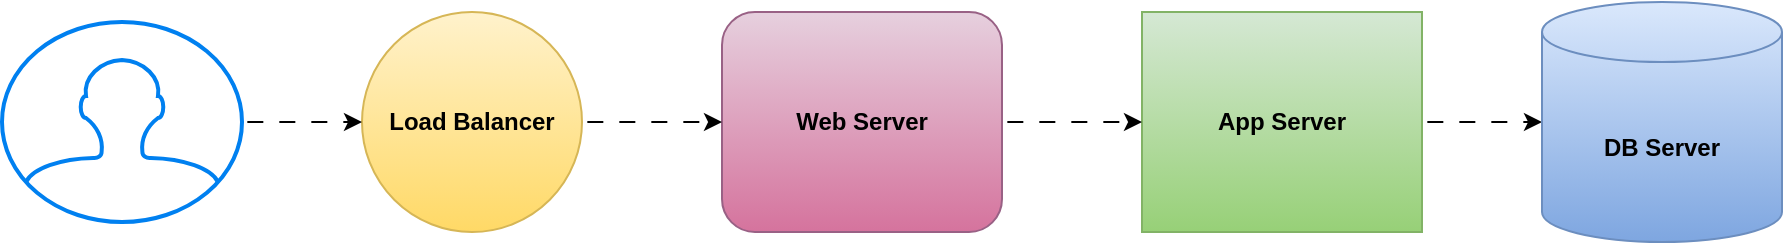<mxfile version="24.7.7">
  <diagram name="Page-1" id="ZqhbWgg_xnVhyIIO_EeD">
    <mxGraphModel dx="1900" dy="583" grid="1" gridSize="10" guides="1" tooltips="1" connect="1" arrows="1" fold="1" page="1" pageScale="1" pageWidth="850" pageHeight="1100" math="0" shadow="0">
      <root>
        <mxCell id="0" />
        <mxCell id="1" parent="0" />
        <mxCell id="i2wMylJpqs6lw6jCaqXf-11" value="&lt;b&gt;App Server&lt;/b&gt;" style="rounded=0;whiteSpace=wrap;html=1;fillColor=#d5e8d4;gradientColor=#97d077;strokeColor=#82b366;" vertex="1" parent="1">
          <mxGeometry x="370" y="120" width="140" height="110" as="geometry" />
        </mxCell>
        <mxCell id="i2wMylJpqs6lw6jCaqXf-12" style="edgeStyle=orthogonalEdgeStyle;rounded=0;orthogonalLoop=1;jettySize=auto;html=1;entryX=0;entryY=0.5;entryDx=0;entryDy=0;entryPerimeter=0;flowAnimation=1;" edge="1" parent="1" source="i2wMylJpqs6lw6jCaqXf-11">
          <mxGeometry relative="1" as="geometry">
            <mxPoint x="570" y="175" as="targetPoint" />
          </mxGeometry>
        </mxCell>
        <mxCell id="i2wMylJpqs6lw6jCaqXf-13" style="edgeStyle=orthogonalEdgeStyle;rounded=0;orthogonalLoop=1;jettySize=auto;html=1;entryX=0;entryY=0.5;entryDx=0;entryDy=0;flowAnimation=1;" edge="1" parent="1" source="i2wMylJpqs6lw6jCaqXf-14" target="i2wMylJpqs6lw6jCaqXf-11">
          <mxGeometry relative="1" as="geometry" />
        </mxCell>
        <mxCell id="i2wMylJpqs6lw6jCaqXf-14" value="&lt;b&gt;Web Server&lt;/b&gt;" style="rounded=1;whiteSpace=wrap;html=1;fillColor=#e6d0de;gradientColor=#d5739d;strokeColor=#996185;" vertex="1" parent="1">
          <mxGeometry x="160" y="120" width="140" height="110" as="geometry" />
        </mxCell>
        <mxCell id="i2wMylJpqs6lw6jCaqXf-15" style="edgeStyle=orthogonalEdgeStyle;rounded=0;orthogonalLoop=1;jettySize=auto;html=1;entryX=0;entryY=0.5;entryDx=0;entryDy=0;flowAnimation=1;" edge="1" parent="1" source="i2wMylJpqs6lw6jCaqXf-16" target="i2wMylJpqs6lw6jCaqXf-14">
          <mxGeometry relative="1" as="geometry" />
        </mxCell>
        <mxCell id="i2wMylJpqs6lw6jCaqXf-16" value="&lt;b&gt;Load Balancer&lt;/b&gt;" style="ellipse;whiteSpace=wrap;html=1;aspect=fixed;fillColor=#fff2cc;gradientColor=#ffd966;strokeColor=#d6b656;" vertex="1" parent="1">
          <mxGeometry x="-20" y="120" width="110" height="110" as="geometry" />
        </mxCell>
        <mxCell id="i2wMylJpqs6lw6jCaqXf-17" style="edgeStyle=orthogonalEdgeStyle;rounded=0;orthogonalLoop=1;jettySize=auto;html=1;entryX=0;entryY=0.5;entryDx=0;entryDy=0;flowAnimation=1;" edge="1" parent="1" source="i2wMylJpqs6lw6jCaqXf-18" target="i2wMylJpqs6lw6jCaqXf-16">
          <mxGeometry relative="1" as="geometry" />
        </mxCell>
        <mxCell id="i2wMylJpqs6lw6jCaqXf-18" value="" style="html=1;verticalLabelPosition=bottom;align=center;labelBackgroundColor=#ffffff;verticalAlign=top;strokeWidth=2;strokeColor=#0080F0;shadow=0;dashed=0;shape=mxgraph.ios7.icons.user;" vertex="1" parent="1">
          <mxGeometry x="-200" y="125" width="120" height="100" as="geometry" />
        </mxCell>
        <mxCell id="i2wMylJpqs6lw6jCaqXf-23" value="&lt;b&gt;DB Server&lt;/b&gt;" style="shape=cylinder3;whiteSpace=wrap;html=1;boundedLbl=1;backgroundOutline=1;size=15;fillColor=#dae8fc;strokeColor=#6c8ebf;gradientColor=#7ea6e0;" vertex="1" parent="1">
          <mxGeometry x="570" y="115" width="120" height="120" as="geometry" />
        </mxCell>
      </root>
    </mxGraphModel>
  </diagram>
</mxfile>